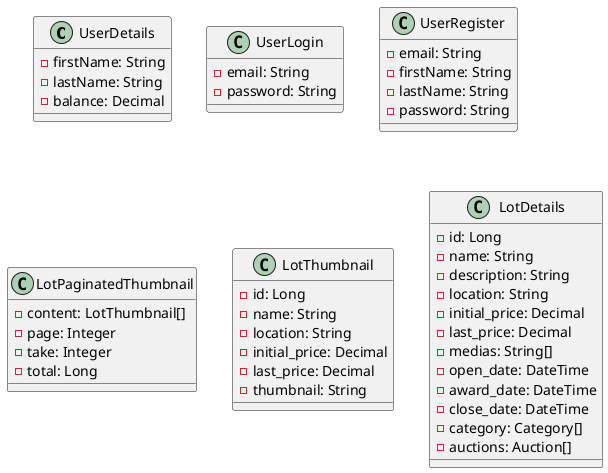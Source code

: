 @startuml

class UserDetails {
    -firstName: String
    -lastName: String
    -balance: Decimal
}

class UserLogin {
    -email: String
    -password: String
}

class UserRegister {
    -email: String
    -firstName: String
    -lastName: String
    -password: String
}

class LotPaginatedThumbnail {
    -content: LotThumbnail[]
    -page: Integer
    -take: Integer
    -total: Long
}

class LotThumbnail {
    -id: Long
    -name: String
    -location: String
    -initial_price: Decimal
    -last_price: Decimal
    -thumbnail: String
}

class LotDetails {
    -id: Long
    -name: String
    -description: String
    -location: String
    -initial_price: Decimal
    -last_price: Decimal
    -medias: String[]
    -open_date: DateTime
    -award_date: DateTime
    -close_date: DateTime
    -category: Category[]
    -auctions: Auction[]
}

@enduml